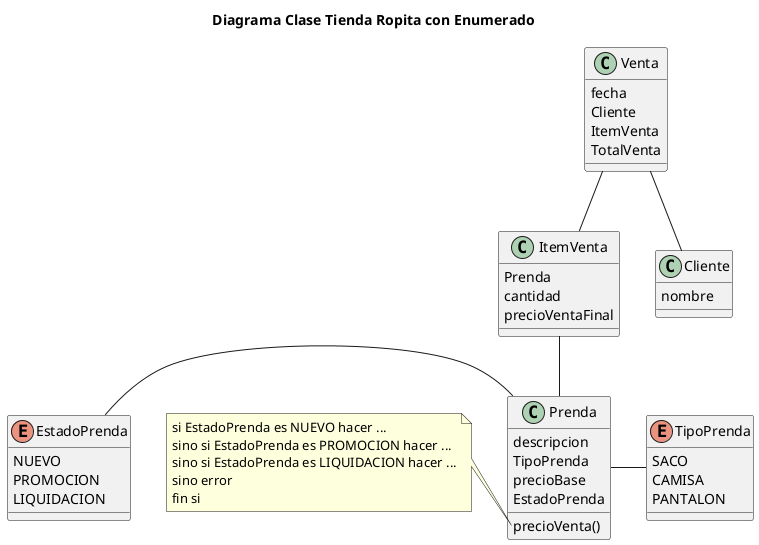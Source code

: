 @startuml
Title Diagrama Clase Tienda Ropita con Enumerado
class Prenda {
	descripcion
	TipoPrenda
	precioBase
	EstadoPrenda
	
	precioVenta()
}
note left of Prenda::precioVenta
si EstadoPrenda es NUEVO hacer ...
sino si EstadoPrenda es PROMOCION hacer ...
sino si EstadoPrenda es LIQUIDACION hacer ...
sino error
fin si
end note
enum TipoPrenda {
	SACO
	CAMISA
	PANTALON
}
enum EstadoPrenda {
	NUEVO
	PROMOCION
	LIQUIDACION
}
class Venta {
	fecha
	Cliente
	ItemVenta
	TotalVenta
}
class ItemVenta {
	Prenda
	cantidad
	precioVentaFinal
}
class Cliente {
	nombre
}
Prenda --right TipoPrenda
Prenda --left EstadoPrenda
Venta -- Cliente
Venta -- ItemVenta
ItemVenta -- Prenda
@enduml

